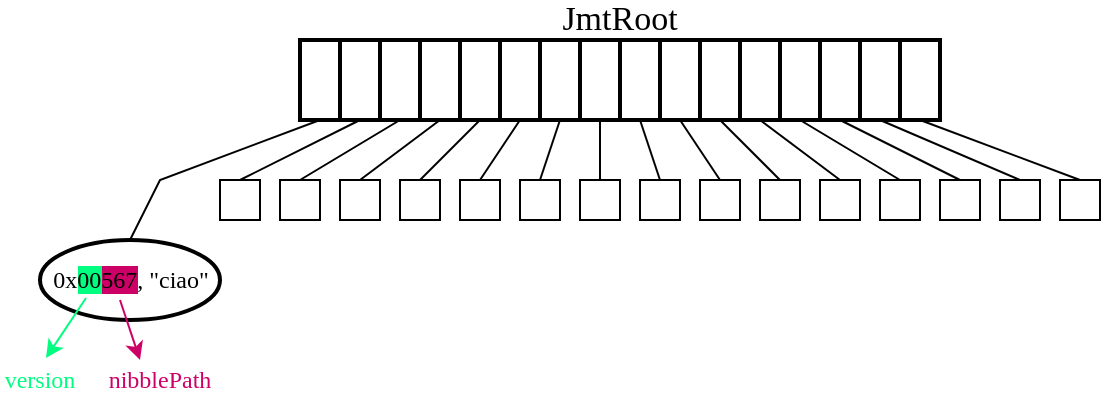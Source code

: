<mxfile version="28.0.5">
  <diagram name="Pagina-1" id="CWtKIR6qDgWhordfSGdM">
    <mxGraphModel dx="579" dy="293" grid="1" gridSize="10" guides="1" tooltips="1" connect="1" arrows="1" fold="1" page="1" pageScale="1" pageWidth="2339" pageHeight="3300" math="0" shadow="0">
      <root>
        <mxCell id="0" />
        <mxCell id="1" parent="0" />
        <mxCell id="4qUPRxpnoBLBH63eIWVk-55" value="" style="group" vertex="1" connectable="0" parent="1">
          <mxGeometry x="260" y="40" width="470" height="90" as="geometry" />
        </mxCell>
        <mxCell id="4qUPRxpnoBLBH63eIWVk-56" value="" style="group;strokeWidth=2;" vertex="1" connectable="0" parent="4qUPRxpnoBLBH63eIWVk-55">
          <mxGeometry x="70" width="320" height="40" as="geometry" />
        </mxCell>
        <mxCell id="4qUPRxpnoBLBH63eIWVk-57" value="" style="rounded=0;whiteSpace=wrap;html=1;strokeWidth=2;" vertex="1" parent="4qUPRxpnoBLBH63eIWVk-56">
          <mxGeometry width="20" height="40" as="geometry" />
        </mxCell>
        <mxCell id="4qUPRxpnoBLBH63eIWVk-58" value="" style="rounded=0;whiteSpace=wrap;html=1;strokeWidth=2;" vertex="1" parent="4qUPRxpnoBLBH63eIWVk-56">
          <mxGeometry x="20" width="20" height="40" as="geometry" />
        </mxCell>
        <mxCell id="4qUPRxpnoBLBH63eIWVk-59" value="" style="rounded=0;whiteSpace=wrap;html=1;strokeWidth=2;" vertex="1" parent="4qUPRxpnoBLBH63eIWVk-56">
          <mxGeometry x="40" width="20" height="40" as="geometry" />
        </mxCell>
        <mxCell id="4qUPRxpnoBLBH63eIWVk-60" value="" style="rounded=0;whiteSpace=wrap;html=1;strokeWidth=2;" vertex="1" parent="4qUPRxpnoBLBH63eIWVk-56">
          <mxGeometry x="60" width="20" height="40" as="geometry" />
        </mxCell>
        <mxCell id="4qUPRxpnoBLBH63eIWVk-61" value="" style="rounded=0;whiteSpace=wrap;html=1;strokeWidth=2;" vertex="1" parent="4qUPRxpnoBLBH63eIWVk-56">
          <mxGeometry x="80" width="20" height="40" as="geometry" />
        </mxCell>
        <mxCell id="4qUPRxpnoBLBH63eIWVk-62" value="" style="rounded=0;whiteSpace=wrap;html=1;strokeWidth=2;" vertex="1" parent="4qUPRxpnoBLBH63eIWVk-56">
          <mxGeometry x="100" width="20" height="40" as="geometry" />
        </mxCell>
        <mxCell id="4qUPRxpnoBLBH63eIWVk-63" value="" style="rounded=0;whiteSpace=wrap;html=1;strokeWidth=2;" vertex="1" parent="4qUPRxpnoBLBH63eIWVk-56">
          <mxGeometry x="120" width="20" height="40" as="geometry" />
        </mxCell>
        <mxCell id="4qUPRxpnoBLBH63eIWVk-64" value="" style="rounded=0;whiteSpace=wrap;html=1;strokeWidth=2;" vertex="1" parent="4qUPRxpnoBLBH63eIWVk-56">
          <mxGeometry x="140" width="20" height="40" as="geometry" />
        </mxCell>
        <mxCell id="4qUPRxpnoBLBH63eIWVk-65" value="" style="rounded=0;whiteSpace=wrap;html=1;strokeWidth=2;" vertex="1" parent="4qUPRxpnoBLBH63eIWVk-56">
          <mxGeometry x="160" width="20" height="40" as="geometry" />
        </mxCell>
        <mxCell id="4qUPRxpnoBLBH63eIWVk-66" value="" style="rounded=0;whiteSpace=wrap;html=1;strokeWidth=2;" vertex="1" parent="4qUPRxpnoBLBH63eIWVk-56">
          <mxGeometry x="180" width="20" height="40" as="geometry" />
        </mxCell>
        <mxCell id="4qUPRxpnoBLBH63eIWVk-67" value="" style="rounded=0;whiteSpace=wrap;html=1;strokeWidth=2;" vertex="1" parent="4qUPRxpnoBLBH63eIWVk-56">
          <mxGeometry x="200" width="20" height="40" as="geometry" />
        </mxCell>
        <mxCell id="4qUPRxpnoBLBH63eIWVk-68" value="" style="rounded=0;whiteSpace=wrap;html=1;strokeWidth=2;" vertex="1" parent="4qUPRxpnoBLBH63eIWVk-56">
          <mxGeometry x="220" width="20" height="40" as="geometry" />
        </mxCell>
        <mxCell id="4qUPRxpnoBLBH63eIWVk-69" value="" style="rounded=0;whiteSpace=wrap;html=1;strokeWidth=2;" vertex="1" parent="4qUPRxpnoBLBH63eIWVk-56">
          <mxGeometry x="240" width="20" height="40" as="geometry" />
        </mxCell>
        <mxCell id="4qUPRxpnoBLBH63eIWVk-70" value="" style="rounded=0;whiteSpace=wrap;html=1;strokeWidth=2;" vertex="1" parent="4qUPRxpnoBLBH63eIWVk-56">
          <mxGeometry x="260" width="20" height="40" as="geometry" />
        </mxCell>
        <mxCell id="4qUPRxpnoBLBH63eIWVk-71" value="" style="rounded=0;whiteSpace=wrap;html=1;strokeWidth=2;" vertex="1" parent="4qUPRxpnoBLBH63eIWVk-56">
          <mxGeometry x="280" width="20" height="40" as="geometry" />
        </mxCell>
        <mxCell id="4qUPRxpnoBLBH63eIWVk-72" value="" style="rounded=0;whiteSpace=wrap;html=1;strokeWidth=2;" vertex="1" parent="4qUPRxpnoBLBH63eIWVk-56">
          <mxGeometry x="300" width="20" height="40" as="geometry" />
        </mxCell>
        <mxCell id="4qUPRxpnoBLBH63eIWVk-75" value="" style="rounded=0;whiteSpace=wrap;html=1;" vertex="1" parent="4qUPRxpnoBLBH63eIWVk-55">
          <mxGeometry x="30" y="70" width="20" height="20" as="geometry" />
        </mxCell>
        <mxCell id="4qUPRxpnoBLBH63eIWVk-76" value="" style="endArrow=none;html=1;rounded=0;entryX=0.5;entryY=1;entryDx=0;entryDy=0;exitX=0.5;exitY=0;exitDx=0;exitDy=0;" edge="1" parent="4qUPRxpnoBLBH63eIWVk-55" source="4qUPRxpnoBLBH63eIWVk-75" target="4qUPRxpnoBLBH63eIWVk-58">
          <mxGeometry width="50" height="50" relative="1" as="geometry">
            <mxPoint x="170" y="170" as="sourcePoint" />
            <mxPoint x="220" y="120" as="targetPoint" />
          </mxGeometry>
        </mxCell>
        <mxCell id="4qUPRxpnoBLBH63eIWVk-77" value="" style="rounded=0;whiteSpace=wrap;html=1;" vertex="1" parent="4qUPRxpnoBLBH63eIWVk-55">
          <mxGeometry x="60" y="70" width="20" height="20" as="geometry" />
        </mxCell>
        <mxCell id="4qUPRxpnoBLBH63eIWVk-78" value="" style="endArrow=none;html=1;rounded=0;entryX=0.5;entryY=1;entryDx=0;entryDy=0;exitX=0.5;exitY=0;exitDx=0;exitDy=0;" edge="1" parent="4qUPRxpnoBLBH63eIWVk-55" source="4qUPRxpnoBLBH63eIWVk-77" target="4qUPRxpnoBLBH63eIWVk-59">
          <mxGeometry width="50" height="50" relative="1" as="geometry">
            <mxPoint x="170" y="170" as="sourcePoint" />
            <mxPoint x="220" y="120" as="targetPoint" />
          </mxGeometry>
        </mxCell>
        <mxCell id="4qUPRxpnoBLBH63eIWVk-80" value="" style="rounded=0;whiteSpace=wrap;html=1;" vertex="1" parent="4qUPRxpnoBLBH63eIWVk-55">
          <mxGeometry x="120" y="70" width="20" height="20" as="geometry" />
        </mxCell>
        <mxCell id="4qUPRxpnoBLBH63eIWVk-81" value="" style="endArrow=none;html=1;rounded=0;entryX=0.5;entryY=1;entryDx=0;entryDy=0;exitX=0.5;exitY=0;exitDx=0;exitDy=0;" edge="1" parent="4qUPRxpnoBLBH63eIWVk-55" source="4qUPRxpnoBLBH63eIWVk-80" target="4qUPRxpnoBLBH63eIWVk-61">
          <mxGeometry width="50" height="50" relative="1" as="geometry">
            <mxPoint x="170" y="170" as="sourcePoint" />
            <mxPoint x="220" y="120" as="targetPoint" />
          </mxGeometry>
        </mxCell>
        <mxCell id="4qUPRxpnoBLBH63eIWVk-82" value="" style="rounded=0;whiteSpace=wrap;html=1;" vertex="1" parent="4qUPRxpnoBLBH63eIWVk-55">
          <mxGeometry x="150" y="70" width="20" height="20" as="geometry" />
        </mxCell>
        <mxCell id="4qUPRxpnoBLBH63eIWVk-83" value="" style="endArrow=none;html=1;rounded=0;entryX=0.5;entryY=1;entryDx=0;entryDy=0;exitX=0.5;exitY=0;exitDx=0;exitDy=0;" edge="1" parent="4qUPRxpnoBLBH63eIWVk-55" source="4qUPRxpnoBLBH63eIWVk-82" target="4qUPRxpnoBLBH63eIWVk-62">
          <mxGeometry width="50" height="50" relative="1" as="geometry">
            <mxPoint x="170" y="170" as="sourcePoint" />
            <mxPoint x="220" y="120" as="targetPoint" />
          </mxGeometry>
        </mxCell>
        <mxCell id="4qUPRxpnoBLBH63eIWVk-84" value="" style="rounded=0;whiteSpace=wrap;html=1;" vertex="1" parent="4qUPRxpnoBLBH63eIWVk-55">
          <mxGeometry x="180" y="70" width="20" height="20" as="geometry" />
        </mxCell>
        <mxCell id="4qUPRxpnoBLBH63eIWVk-85" value="" style="endArrow=none;html=1;rounded=0;entryX=0.5;entryY=1;entryDx=0;entryDy=0;exitX=0.5;exitY=0;exitDx=0;exitDy=0;" edge="1" parent="4qUPRxpnoBLBH63eIWVk-55" source="4qUPRxpnoBLBH63eIWVk-84" target="4qUPRxpnoBLBH63eIWVk-63">
          <mxGeometry width="50" height="50" relative="1" as="geometry">
            <mxPoint x="170" y="170" as="sourcePoint" />
            <mxPoint x="220" y="120" as="targetPoint" />
          </mxGeometry>
        </mxCell>
        <mxCell id="4qUPRxpnoBLBH63eIWVk-86" value="" style="rounded=0;whiteSpace=wrap;html=1;" vertex="1" parent="4qUPRxpnoBLBH63eIWVk-55">
          <mxGeometry x="210" y="70" width="20" height="20" as="geometry" />
        </mxCell>
        <mxCell id="4qUPRxpnoBLBH63eIWVk-87" value="" style="endArrow=none;html=1;rounded=0;entryX=0.5;entryY=1;entryDx=0;entryDy=0;exitX=0.5;exitY=0;exitDx=0;exitDy=0;" edge="1" parent="4qUPRxpnoBLBH63eIWVk-55" source="4qUPRxpnoBLBH63eIWVk-86" target="4qUPRxpnoBLBH63eIWVk-64">
          <mxGeometry width="50" height="50" relative="1" as="geometry">
            <mxPoint x="170" y="170" as="sourcePoint" />
            <mxPoint x="220" y="120" as="targetPoint" />
          </mxGeometry>
        </mxCell>
        <mxCell id="4qUPRxpnoBLBH63eIWVk-88" value="" style="rounded=0;whiteSpace=wrap;html=1;" vertex="1" parent="4qUPRxpnoBLBH63eIWVk-55">
          <mxGeometry x="240" y="70" width="20" height="20" as="geometry" />
        </mxCell>
        <mxCell id="4qUPRxpnoBLBH63eIWVk-89" value="" style="endArrow=none;html=1;rounded=0;entryX=0.5;entryY=1;entryDx=0;entryDy=0;exitX=0.5;exitY=0;exitDx=0;exitDy=0;" edge="1" parent="4qUPRxpnoBLBH63eIWVk-55" source="4qUPRxpnoBLBH63eIWVk-88" target="4qUPRxpnoBLBH63eIWVk-65">
          <mxGeometry width="50" height="50" relative="1" as="geometry">
            <mxPoint x="170" y="170" as="sourcePoint" />
            <mxPoint x="220" y="120" as="targetPoint" />
          </mxGeometry>
        </mxCell>
        <mxCell id="4qUPRxpnoBLBH63eIWVk-90" value="" style="rounded=0;whiteSpace=wrap;html=1;" vertex="1" parent="4qUPRxpnoBLBH63eIWVk-55">
          <mxGeometry x="270" y="70" width="20" height="20" as="geometry" />
        </mxCell>
        <mxCell id="4qUPRxpnoBLBH63eIWVk-91" value="" style="endArrow=none;html=1;rounded=0;entryX=0.5;entryY=1;entryDx=0;entryDy=0;exitX=0.5;exitY=0;exitDx=0;exitDy=0;" edge="1" parent="4qUPRxpnoBLBH63eIWVk-55" source="4qUPRxpnoBLBH63eIWVk-90" target="4qUPRxpnoBLBH63eIWVk-66">
          <mxGeometry width="50" height="50" relative="1" as="geometry">
            <mxPoint x="170" y="170" as="sourcePoint" />
            <mxPoint x="220" y="120" as="targetPoint" />
          </mxGeometry>
        </mxCell>
        <mxCell id="4qUPRxpnoBLBH63eIWVk-92" value="" style="rounded=0;whiteSpace=wrap;html=1;" vertex="1" parent="4qUPRxpnoBLBH63eIWVk-55">
          <mxGeometry x="300" y="70" width="20" height="20" as="geometry" />
        </mxCell>
        <mxCell id="4qUPRxpnoBLBH63eIWVk-93" value="" style="rounded=0;whiteSpace=wrap;html=1;" vertex="1" parent="4qUPRxpnoBLBH63eIWVk-55">
          <mxGeometry x="330" y="70" width="20" height="20" as="geometry" />
        </mxCell>
        <mxCell id="4qUPRxpnoBLBH63eIWVk-94" value="" style="rounded=0;whiteSpace=wrap;html=1;" vertex="1" parent="4qUPRxpnoBLBH63eIWVk-55">
          <mxGeometry x="360" y="70" width="20" height="20" as="geometry" />
        </mxCell>
        <mxCell id="4qUPRxpnoBLBH63eIWVk-95" value="" style="endArrow=none;html=1;rounded=0;entryX=0.5;entryY=1;entryDx=0;entryDy=0;exitX=0.5;exitY=0;exitDx=0;exitDy=0;" edge="1" parent="4qUPRxpnoBLBH63eIWVk-55" source="4qUPRxpnoBLBH63eIWVk-92" target="4qUPRxpnoBLBH63eIWVk-67">
          <mxGeometry width="50" height="50" relative="1" as="geometry">
            <mxPoint x="170" y="170" as="sourcePoint" />
            <mxPoint x="220" y="120" as="targetPoint" />
          </mxGeometry>
        </mxCell>
        <mxCell id="4qUPRxpnoBLBH63eIWVk-96" value="" style="rounded=0;whiteSpace=wrap;html=1;" vertex="1" parent="4qUPRxpnoBLBH63eIWVk-55">
          <mxGeometry x="390" y="70" width="20" height="20" as="geometry" />
        </mxCell>
        <mxCell id="4qUPRxpnoBLBH63eIWVk-97" value="" style="endArrow=none;html=1;rounded=0;entryX=0.5;entryY=1;entryDx=0;entryDy=0;exitX=0.5;exitY=0;exitDx=0;exitDy=0;" edge="1" parent="4qUPRxpnoBLBH63eIWVk-55" source="4qUPRxpnoBLBH63eIWVk-93" target="4qUPRxpnoBLBH63eIWVk-68">
          <mxGeometry width="50" height="50" relative="1" as="geometry">
            <mxPoint x="170" y="170" as="sourcePoint" />
            <mxPoint x="220" y="120" as="targetPoint" />
          </mxGeometry>
        </mxCell>
        <mxCell id="4qUPRxpnoBLBH63eIWVk-98" value="" style="endArrow=none;html=1;rounded=0;entryX=0.5;entryY=1;entryDx=0;entryDy=0;exitX=0.5;exitY=0;exitDx=0;exitDy=0;" edge="1" parent="4qUPRxpnoBLBH63eIWVk-55" source="4qUPRxpnoBLBH63eIWVk-94" target="4qUPRxpnoBLBH63eIWVk-69">
          <mxGeometry width="50" height="50" relative="1" as="geometry">
            <mxPoint x="170" y="170" as="sourcePoint" />
            <mxPoint x="220" y="120" as="targetPoint" />
          </mxGeometry>
        </mxCell>
        <mxCell id="4qUPRxpnoBLBH63eIWVk-99" value="" style="endArrow=none;html=1;rounded=0;entryX=0.5;entryY=1;entryDx=0;entryDy=0;exitX=0.5;exitY=0;exitDx=0;exitDy=0;" edge="1" parent="4qUPRxpnoBLBH63eIWVk-55" source="4qUPRxpnoBLBH63eIWVk-96" target="4qUPRxpnoBLBH63eIWVk-70">
          <mxGeometry width="50" height="50" relative="1" as="geometry">
            <mxPoint x="170" y="170" as="sourcePoint" />
            <mxPoint x="220" y="120" as="targetPoint" />
          </mxGeometry>
        </mxCell>
        <mxCell id="4qUPRxpnoBLBH63eIWVk-100" value="" style="rounded=0;whiteSpace=wrap;html=1;" vertex="1" parent="4qUPRxpnoBLBH63eIWVk-55">
          <mxGeometry x="420" y="70" width="20" height="20" as="geometry" />
        </mxCell>
        <mxCell id="4qUPRxpnoBLBH63eIWVk-101" value="" style="endArrow=none;html=1;rounded=0;entryX=0.5;entryY=1;entryDx=0;entryDy=0;exitX=0.5;exitY=0;exitDx=0;exitDy=0;" edge="1" parent="4qUPRxpnoBLBH63eIWVk-55" source="4qUPRxpnoBLBH63eIWVk-100" target="4qUPRxpnoBLBH63eIWVk-71">
          <mxGeometry width="50" height="50" relative="1" as="geometry">
            <mxPoint x="260" y="170" as="sourcePoint" />
            <mxPoint x="310" y="120" as="targetPoint" />
          </mxGeometry>
        </mxCell>
        <mxCell id="4qUPRxpnoBLBH63eIWVk-148" value="" style="rounded=0;whiteSpace=wrap;html=1;" vertex="1" parent="4qUPRxpnoBLBH63eIWVk-55">
          <mxGeometry x="90" y="70" width="20" height="20" as="geometry" />
        </mxCell>
        <mxCell id="4qUPRxpnoBLBH63eIWVk-149" value="" style="endArrow=none;html=1;rounded=0;exitX=0.5;exitY=0;exitDx=0;exitDy=0;entryX=0.5;entryY=1;entryDx=0;entryDy=0;" edge="1" parent="4qUPRxpnoBLBH63eIWVk-55" source="4qUPRxpnoBLBH63eIWVk-148" target="4qUPRxpnoBLBH63eIWVk-60">
          <mxGeometry width="50" height="50" relative="1" as="geometry">
            <mxPoint x="130" y="100" as="sourcePoint" />
            <mxPoint x="180" y="50" as="targetPoint" />
          </mxGeometry>
        </mxCell>
        <mxCell id="4qUPRxpnoBLBH63eIWVk-150" value="" style="rounded=0;whiteSpace=wrap;html=1;" vertex="1" parent="4qUPRxpnoBLBH63eIWVk-55">
          <mxGeometry x="450" y="70" width="20" height="20" as="geometry" />
        </mxCell>
        <mxCell id="4qUPRxpnoBLBH63eIWVk-151" value="" style="endArrow=none;html=1;rounded=0;entryX=0.5;entryY=1;entryDx=0;entryDy=0;exitX=0.5;exitY=0;exitDx=0;exitDy=0;" edge="1" parent="4qUPRxpnoBLBH63eIWVk-55" source="4qUPRxpnoBLBH63eIWVk-150" target="4qUPRxpnoBLBH63eIWVk-72">
          <mxGeometry width="50" height="50" relative="1" as="geometry">
            <mxPoint x="460" y="60" as="sourcePoint" />
            <mxPoint x="270" y="100" as="targetPoint" />
          </mxGeometry>
        </mxCell>
        <mxCell id="4qUPRxpnoBLBH63eIWVk-152" value="JmtRoot" style="text;html=1;align=center;verticalAlign=middle;whiteSpace=wrap;rounded=0;fontFamily=Times New Roman;fontSize=17;" vertex="1" parent="1">
          <mxGeometry x="460" y="20" width="60" height="20" as="geometry" />
        </mxCell>
        <mxCell id="4qUPRxpnoBLBH63eIWVk-205" value="" style="group;fillColor=default;" vertex="1" connectable="0" parent="1">
          <mxGeometry x="200" y="140" width="90" height="40" as="geometry" />
        </mxCell>
        <mxCell id="4qUPRxpnoBLBH63eIWVk-206" value="" style="ellipse;whiteSpace=wrap;html=1;strokeWidth=2;fillColor=#FFFFFF;fontColor=#ffffff;strokeColor=#000000;" vertex="1" parent="4qUPRxpnoBLBH63eIWVk-205">
          <mxGeometry width="90" height="40" as="geometry" />
        </mxCell>
        <mxCell id="4qUPRxpnoBLBH63eIWVk-207" value="&lt;font face=&quot;Times New Roman&quot;&gt;0x&lt;span style=&quot;background-color: rgb(0, 255, 128);&quot;&gt;00&lt;/span&gt;&lt;span style=&quot;background-color: rgb(204, 0, 102);&quot;&gt;567&lt;/span&gt;, &quot;ciao&quot;&lt;/font&gt;" style="text;html=1;align=center;verticalAlign=middle;whiteSpace=wrap;rounded=0;labelBackgroundColor=default;" vertex="1" parent="4qUPRxpnoBLBH63eIWVk-205">
          <mxGeometry x="3.75" y="5" width="82.5" height="30" as="geometry" />
        </mxCell>
        <mxCell id="4qUPRxpnoBLBH63eIWVk-210" value="" style="endArrow=classic;html=1;rounded=0;strokeColor=#CC0066;" edge="1" parent="4qUPRxpnoBLBH63eIWVk-205">
          <mxGeometry width="50" height="50" relative="1" as="geometry">
            <mxPoint x="40" y="30" as="sourcePoint" />
            <mxPoint x="50" y="60" as="targetPoint" />
          </mxGeometry>
        </mxCell>
        <mxCell id="4qUPRxpnoBLBH63eIWVk-73" value="" style="endArrow=none;html=1;rounded=0;entryX=0.5;entryY=1;entryDx=0;entryDy=0;exitX=0.5;exitY=0;exitDx=0;exitDy=0;" edge="1" parent="1" source="4qUPRxpnoBLBH63eIWVk-206" target="4qUPRxpnoBLBH63eIWVk-57">
          <mxGeometry width="50" height="50" relative="1" as="geometry">
            <mxPoint x="250" y="140" as="sourcePoint" />
            <mxPoint x="350" y="90" as="targetPoint" />
            <Array as="points">
              <mxPoint x="260" y="110" />
            </Array>
          </mxGeometry>
        </mxCell>
        <mxCell id="4qUPRxpnoBLBH63eIWVk-208" value="" style="endArrow=classic;html=1;rounded=0;strokeColor=#00FF80;" edge="1" parent="1">
          <mxGeometry width="50" height="50" relative="1" as="geometry">
            <mxPoint x="223" y="169" as="sourcePoint" />
            <mxPoint x="203" y="199" as="targetPoint" />
          </mxGeometry>
        </mxCell>
        <mxCell id="4qUPRxpnoBLBH63eIWVk-209" value="version" style="text;html=1;align=center;verticalAlign=middle;whiteSpace=wrap;rounded=0;fillColor=default;fontFamily=Times New Roman;fontColor=#00FF80;" vertex="1" parent="1">
          <mxGeometry x="180" y="200" width="40" height="20" as="geometry" />
        </mxCell>
        <mxCell id="4qUPRxpnoBLBH63eIWVk-211" value="nibblePath" style="text;html=1;align=center;verticalAlign=middle;whiteSpace=wrap;rounded=0;fillColor=default;fontFamily=Times New Roman;fontColor=#CC0066;" vertex="1" parent="1">
          <mxGeometry x="240" y="200" width="40" height="20" as="geometry" />
        </mxCell>
      </root>
    </mxGraphModel>
  </diagram>
</mxfile>
